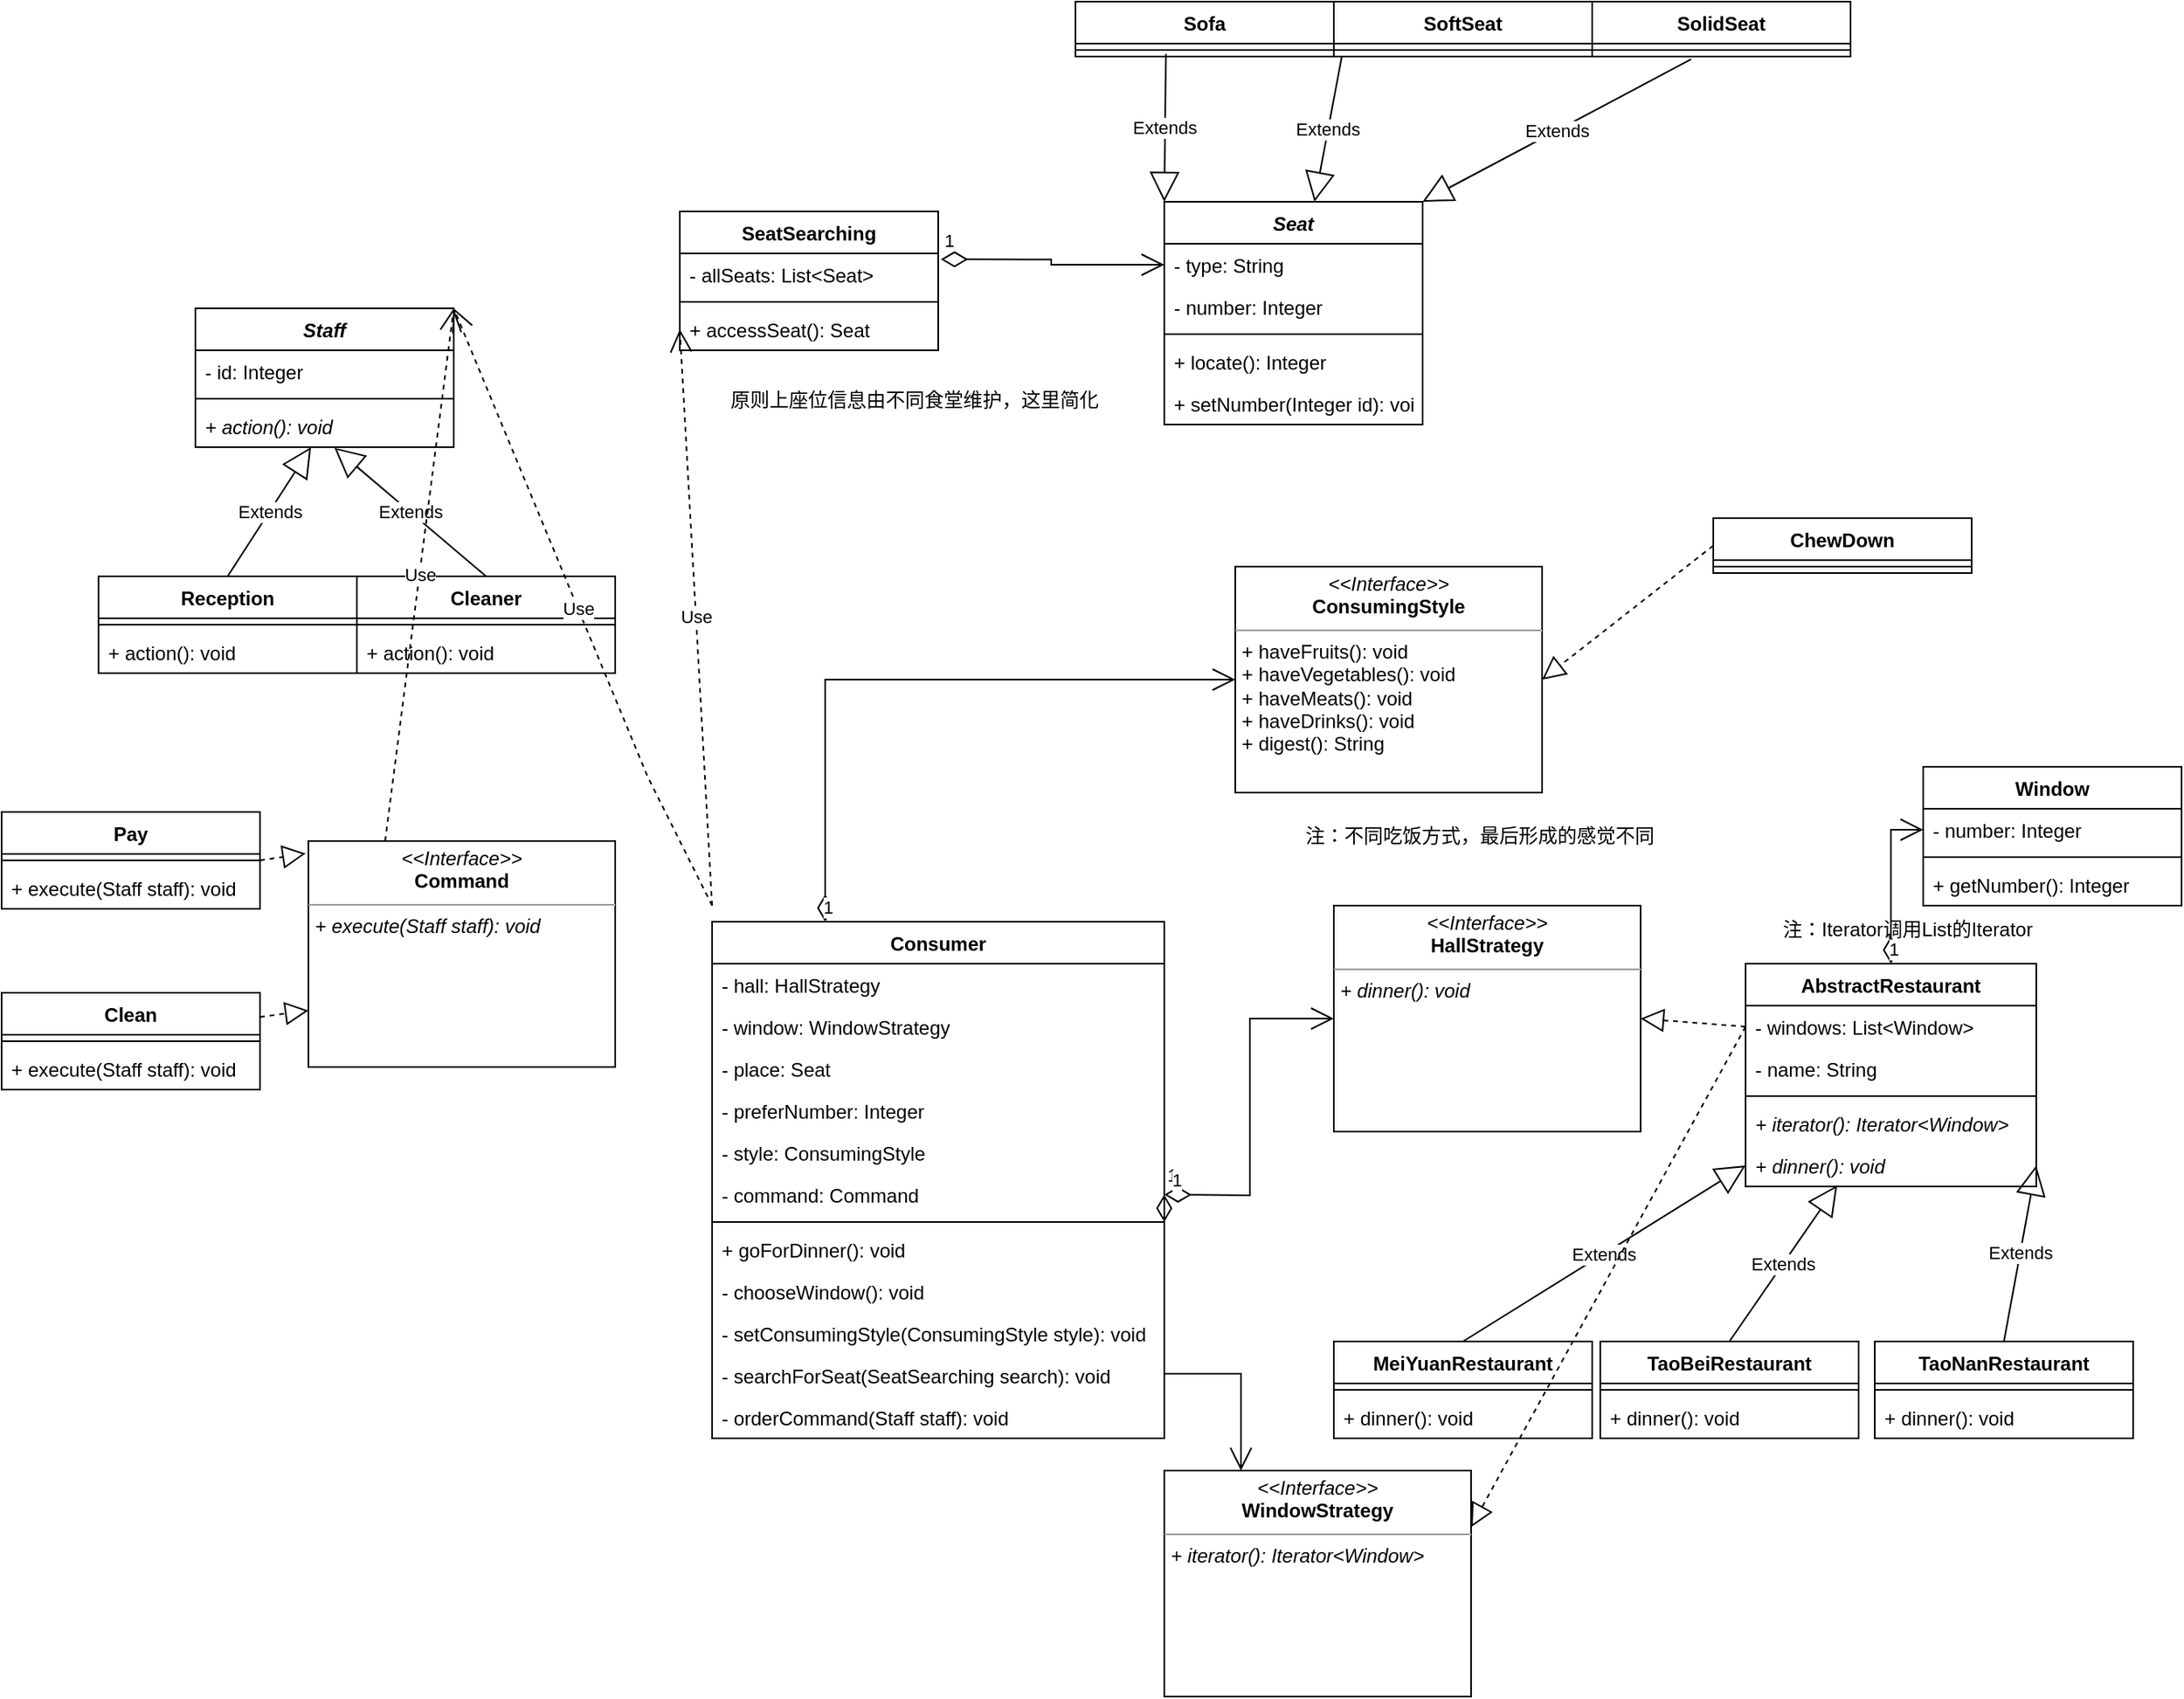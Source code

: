 <mxfile version="20.3.0" type="device"><diagram id="EzeZdpLB2uqojcXxpN0s" name="第 1 页"><mxGraphModel dx="2247" dy="2284" grid="1" gridSize="10" guides="1" tooltips="1" connect="1" arrows="1" fold="1" page="1" pageScale="1" pageWidth="827" pageHeight="1169" math="0" shadow="0"><root><mxCell id="0"/><mxCell id="1" parent="0"/><mxCell id="ihugC3PEnDNma3OKFWXr-1" value="SeatSearching" style="swimlane;fontStyle=1;align=center;verticalAlign=top;childLayout=stackLayout;horizontal=1;startSize=26;horizontalStack=0;resizeParent=1;resizeParentMax=0;resizeLast=0;collapsible=1;marginBottom=0;" vertex="1" parent="1"><mxGeometry x="-120" y="-20" width="160" height="86" as="geometry"/></mxCell><mxCell id="ihugC3PEnDNma3OKFWXr-2" value="- allSeats: List&lt;Seat&gt;" style="text;strokeColor=none;fillColor=none;align=left;verticalAlign=top;spacingLeft=4;spacingRight=4;overflow=hidden;rotatable=0;points=[[0,0.5],[1,0.5]];portConstraint=eastwest;" vertex="1" parent="ihugC3PEnDNma3OKFWXr-1"><mxGeometry y="26" width="160" height="26" as="geometry"/></mxCell><mxCell id="ihugC3PEnDNma3OKFWXr-3" value="" style="line;strokeWidth=1;fillColor=none;align=left;verticalAlign=middle;spacingTop=-1;spacingLeft=3;spacingRight=3;rotatable=0;labelPosition=right;points=[];portConstraint=eastwest;strokeColor=inherit;" vertex="1" parent="ihugC3PEnDNma3OKFWXr-1"><mxGeometry y="52" width="160" height="8" as="geometry"/></mxCell><mxCell id="ihugC3PEnDNma3OKFWXr-4" value="+ accessSeat(): Seat" style="text;strokeColor=none;fillColor=none;align=left;verticalAlign=top;spacingLeft=4;spacingRight=4;overflow=hidden;rotatable=0;points=[[0,0.5],[1,0.5]];portConstraint=eastwest;" vertex="1" parent="ihugC3PEnDNma3OKFWXr-1"><mxGeometry y="60" width="160" height="26" as="geometry"/></mxCell><mxCell id="ihugC3PEnDNma3OKFWXr-5" value="Sofa" style="swimlane;fontStyle=1;align=center;verticalAlign=top;childLayout=stackLayout;horizontal=1;startSize=26;horizontalStack=0;resizeParent=1;resizeParentMax=0;resizeLast=0;collapsible=1;marginBottom=0;" vertex="1" parent="1"><mxGeometry x="125" y="-150" width="160" height="34" as="geometry"/></mxCell><mxCell id="ihugC3PEnDNma3OKFWXr-7" value="" style="line;strokeWidth=1;fillColor=none;align=left;verticalAlign=middle;spacingTop=-1;spacingLeft=3;spacingRight=3;rotatable=0;labelPosition=right;points=[];portConstraint=eastwest;strokeColor=inherit;" vertex="1" parent="ihugC3PEnDNma3OKFWXr-5"><mxGeometry y="26" width="160" height="8" as="geometry"/></mxCell><mxCell id="ihugC3PEnDNma3OKFWXr-9" value="Consumer" style="swimlane;fontStyle=1;align=center;verticalAlign=top;childLayout=stackLayout;horizontal=1;startSize=26;horizontalStack=0;resizeParent=1;resizeParentMax=0;resizeLast=0;collapsible=1;marginBottom=0;" vertex="1" parent="1"><mxGeometry x="-100" y="420" width="280" height="320" as="geometry"/></mxCell><mxCell id="ihugC3PEnDNma3OKFWXr-40" value="- hall: HallStrategy" style="text;strokeColor=none;fillColor=none;align=left;verticalAlign=top;spacingLeft=4;spacingRight=4;overflow=hidden;rotatable=0;points=[[0,0.5],[1,0.5]];portConstraint=eastwest;" vertex="1" parent="ihugC3PEnDNma3OKFWXr-9"><mxGeometry y="26" width="280" height="26" as="geometry"/></mxCell><mxCell id="ihugC3PEnDNma3OKFWXr-10" value="- window: WindowStrategy" style="text;strokeColor=none;fillColor=none;align=left;verticalAlign=top;spacingLeft=4;spacingRight=4;overflow=hidden;rotatable=0;points=[[0,0.5],[1,0.5]];portConstraint=eastwest;" vertex="1" parent="ihugC3PEnDNma3OKFWXr-9"><mxGeometry y="52" width="280" height="26" as="geometry"/></mxCell><mxCell id="ihugC3PEnDNma3OKFWXr-41" value="- place: Seat" style="text;strokeColor=none;fillColor=none;align=left;verticalAlign=top;spacingLeft=4;spacingRight=4;overflow=hidden;rotatable=0;points=[[0,0.5],[1,0.5]];portConstraint=eastwest;" vertex="1" parent="ihugC3PEnDNma3OKFWXr-9"><mxGeometry y="78" width="280" height="26" as="geometry"/></mxCell><mxCell id="ihugC3PEnDNma3OKFWXr-54" value="- preferNumber: Integer" style="text;strokeColor=none;fillColor=none;align=left;verticalAlign=top;spacingLeft=4;spacingRight=4;overflow=hidden;rotatable=0;points=[[0,0.5],[1,0.5]];portConstraint=eastwest;" vertex="1" parent="ihugC3PEnDNma3OKFWXr-9"><mxGeometry y="104" width="280" height="26" as="geometry"/></mxCell><mxCell id="ihugC3PEnDNma3OKFWXr-121" value="- style: ConsumingStyle" style="text;strokeColor=none;fillColor=none;align=left;verticalAlign=top;spacingLeft=4;spacingRight=4;overflow=hidden;rotatable=0;points=[[0,0.5],[1,0.5]];portConstraint=eastwest;" vertex="1" parent="ihugC3PEnDNma3OKFWXr-9"><mxGeometry y="130" width="280" height="26" as="geometry"/></mxCell><mxCell id="ihugC3PEnDNma3OKFWXr-85" value="- command: Command" style="text;strokeColor=none;fillColor=none;align=left;verticalAlign=top;spacingLeft=4;spacingRight=4;overflow=hidden;rotatable=0;points=[[0,0.5],[1,0.5]];portConstraint=eastwest;" vertex="1" parent="ihugC3PEnDNma3OKFWXr-9"><mxGeometry y="156" width="280" height="26" as="geometry"/></mxCell><mxCell id="ihugC3PEnDNma3OKFWXr-11" value="" style="line;strokeWidth=1;fillColor=none;align=left;verticalAlign=middle;spacingTop=-1;spacingLeft=3;spacingRight=3;rotatable=0;labelPosition=right;points=[];portConstraint=eastwest;strokeColor=inherit;" vertex="1" parent="ihugC3PEnDNma3OKFWXr-9"><mxGeometry y="182" width="280" height="8" as="geometry"/></mxCell><mxCell id="ihugC3PEnDNma3OKFWXr-44" value="+ goForDinner(): void" style="text;strokeColor=none;fillColor=none;align=left;verticalAlign=top;spacingLeft=4;spacingRight=4;overflow=hidden;rotatable=0;points=[[0,0.5],[1,0.5]];portConstraint=eastwest;" vertex="1" parent="ihugC3PEnDNma3OKFWXr-9"><mxGeometry y="190" width="280" height="26" as="geometry"/></mxCell><mxCell id="ihugC3PEnDNma3OKFWXr-12" value="- chooseWindow(): void" style="text;strokeColor=none;fillColor=none;align=left;verticalAlign=top;spacingLeft=4;spacingRight=4;overflow=hidden;rotatable=0;points=[[0,0.5],[1,0.5]];portConstraint=eastwest;" vertex="1" parent="ihugC3PEnDNma3OKFWXr-9"><mxGeometry y="216" width="280" height="26" as="geometry"/></mxCell><mxCell id="ihugC3PEnDNma3OKFWXr-82" value="- setConsumingStyle(ConsumingStyle style): void" style="text;strokeColor=none;fillColor=none;align=left;verticalAlign=top;spacingLeft=4;spacingRight=4;overflow=hidden;rotatable=0;points=[[0,0.5],[1,0.5]];portConstraint=eastwest;" vertex="1" parent="ihugC3PEnDNma3OKFWXr-9"><mxGeometry y="242" width="280" height="26" as="geometry"/></mxCell><mxCell id="ihugC3PEnDNma3OKFWXr-122" value="- searchForSeat(SeatSearching search): void" style="text;strokeColor=none;fillColor=none;align=left;verticalAlign=top;spacingLeft=4;spacingRight=4;overflow=hidden;rotatable=0;points=[[0,0.5],[1,0.5]];portConstraint=eastwest;" vertex="1" parent="ihugC3PEnDNma3OKFWXr-9"><mxGeometry y="268" width="280" height="26" as="geometry"/></mxCell><mxCell id="ihugC3PEnDNma3OKFWXr-53" value="- orderCommand(Staff staff): void" style="text;strokeColor=none;fillColor=none;align=left;verticalAlign=top;spacingLeft=4;spacingRight=4;overflow=hidden;rotatable=0;points=[[0,0.5],[1,0.5]];portConstraint=eastwest;" vertex="1" parent="ihugC3PEnDNma3OKFWXr-9"><mxGeometry y="294" width="280" height="26" as="geometry"/></mxCell><mxCell id="ihugC3PEnDNma3OKFWXr-13" value="MeiYuanRestaurant" style="swimlane;fontStyle=1;align=center;verticalAlign=top;childLayout=stackLayout;horizontal=1;startSize=26;horizontalStack=0;resizeParent=1;resizeParentMax=0;resizeLast=0;collapsible=1;marginBottom=0;" vertex="1" parent="1"><mxGeometry x="285" y="680" width="160" height="60" as="geometry"/></mxCell><mxCell id="ihugC3PEnDNma3OKFWXr-15" value="" style="line;strokeWidth=1;fillColor=none;align=left;verticalAlign=middle;spacingTop=-1;spacingLeft=3;spacingRight=3;rotatable=0;labelPosition=right;points=[];portConstraint=eastwest;strokeColor=inherit;" vertex="1" parent="ihugC3PEnDNma3OKFWXr-13"><mxGeometry y="26" width="160" height="8" as="geometry"/></mxCell><mxCell id="ihugC3PEnDNma3OKFWXr-16" value="+ dinner(): void" style="text;strokeColor=none;fillColor=none;align=left;verticalAlign=top;spacingLeft=4;spacingRight=4;overflow=hidden;rotatable=0;points=[[0,0.5],[1,0.5]];portConstraint=eastwest;fontStyle=0" vertex="1" parent="ihugC3PEnDNma3OKFWXr-13"><mxGeometry y="34" width="160" height="26" as="geometry"/></mxCell><mxCell id="ihugC3PEnDNma3OKFWXr-17" value="ChewDown" style="swimlane;fontStyle=1;align=center;verticalAlign=top;childLayout=stackLayout;horizontal=1;startSize=26;horizontalStack=0;resizeParent=1;resizeParentMax=0;resizeLast=0;collapsible=1;marginBottom=0;" vertex="1" parent="1"><mxGeometry x="520" y="170" width="160" height="34" as="geometry"/></mxCell><mxCell id="ihugC3PEnDNma3OKFWXr-19" value="" style="line;strokeWidth=1;fillColor=none;align=left;verticalAlign=middle;spacingTop=-1;spacingLeft=3;spacingRight=3;rotatable=0;labelPosition=right;points=[];portConstraint=eastwest;strokeColor=inherit;" vertex="1" parent="ihugC3PEnDNma3OKFWXr-17"><mxGeometry y="26" width="160" height="8" as="geometry"/></mxCell><mxCell id="ihugC3PEnDNma3OKFWXr-21" value="TaoBeiRestaurant" style="swimlane;fontStyle=1;align=center;verticalAlign=top;childLayout=stackLayout;horizontal=1;startSize=26;horizontalStack=0;resizeParent=1;resizeParentMax=0;resizeLast=0;collapsible=1;marginBottom=0;" vertex="1" parent="1"><mxGeometry x="450" y="680" width="160" height="60" as="geometry"/></mxCell><mxCell id="ihugC3PEnDNma3OKFWXr-23" value="" style="line;strokeWidth=1;fillColor=none;align=left;verticalAlign=middle;spacingTop=-1;spacingLeft=3;spacingRight=3;rotatable=0;labelPosition=right;points=[];portConstraint=eastwest;strokeColor=inherit;" vertex="1" parent="ihugC3PEnDNma3OKFWXr-21"><mxGeometry y="26" width="160" height="8" as="geometry"/></mxCell><mxCell id="ihugC3PEnDNma3OKFWXr-24" value="+ dinner(): void" style="text;strokeColor=none;fillColor=none;align=left;verticalAlign=top;spacingLeft=4;spacingRight=4;overflow=hidden;rotatable=0;points=[[0,0.5],[1,0.5]];portConstraint=eastwest;" vertex="1" parent="ihugC3PEnDNma3OKFWXr-21"><mxGeometry y="34" width="160" height="26" as="geometry"/></mxCell><mxCell id="ihugC3PEnDNma3OKFWXr-26" value="&lt;p style=&quot;margin:0px;margin-top:4px;text-align:center;&quot;&gt;&lt;i&gt;&amp;lt;&amp;lt;Interface&amp;gt;&amp;gt;&lt;/i&gt;&lt;br&gt;&lt;b&gt;HallStrategy&lt;/b&gt;&lt;/p&gt;&lt;hr size=&quot;1&quot;&gt;&lt;p style=&quot;margin:0px;margin-left:4px;&quot;&gt;&lt;/p&gt;&lt;p style=&quot;margin:0px;margin-left:4px;&quot;&gt;&lt;i&gt;+ dinner(): void&lt;/i&gt;&lt;/p&gt;" style="verticalAlign=top;align=left;overflow=fill;fontSize=12;fontFamily=Helvetica;html=1;" vertex="1" parent="1"><mxGeometry x="285" y="410" width="190" height="140" as="geometry"/></mxCell><mxCell id="ihugC3PEnDNma3OKFWXr-27" value="1" style="endArrow=open;html=1;endSize=12;startArrow=diamondThin;startSize=14;startFill=0;edgeStyle=orthogonalEdgeStyle;align=left;verticalAlign=bottom;rounded=0;exitX=1;exitY=0.5;exitDx=0;exitDy=0;entryX=0;entryY=0.5;entryDx=0;entryDy=0;" edge="1" parent="1" target="ihugC3PEnDNma3OKFWXr-26"><mxGeometry x="-1" y="3" relative="1" as="geometry"><mxPoint x="180" y="589" as="sourcePoint"/><mxPoint x="490" y="440" as="targetPoint"/></mxGeometry></mxCell><mxCell id="ihugC3PEnDNma3OKFWXr-28" value="TaoNanRestaurant" style="swimlane;fontStyle=1;align=center;verticalAlign=top;childLayout=stackLayout;horizontal=1;startSize=26;horizontalStack=0;resizeParent=1;resizeParentMax=0;resizeLast=0;collapsible=1;marginBottom=0;" vertex="1" parent="1"><mxGeometry x="620" y="680" width="160" height="60" as="geometry"/></mxCell><mxCell id="ihugC3PEnDNma3OKFWXr-30" value="" style="line;strokeWidth=1;fillColor=none;align=left;verticalAlign=middle;spacingTop=-1;spacingLeft=3;spacingRight=3;rotatable=0;labelPosition=right;points=[];portConstraint=eastwest;strokeColor=inherit;" vertex="1" parent="ihugC3PEnDNma3OKFWXr-28"><mxGeometry y="26" width="160" height="8" as="geometry"/></mxCell><mxCell id="ihugC3PEnDNma3OKFWXr-31" value="+ dinner(): void" style="text;strokeColor=none;fillColor=none;align=left;verticalAlign=top;spacingLeft=4;spacingRight=4;overflow=hidden;rotatable=0;points=[[0,0.5],[1,0.5]];portConstraint=eastwest;" vertex="1" parent="ihugC3PEnDNma3OKFWXr-28"><mxGeometry y="34" width="160" height="26" as="geometry"/></mxCell><mxCell id="ihugC3PEnDNma3OKFWXr-32" value="AbstractRestaurant" style="swimlane;fontStyle=1;align=center;verticalAlign=top;childLayout=stackLayout;horizontal=1;startSize=26;horizontalStack=0;resizeParent=1;resizeParentMax=0;resizeLast=0;collapsible=1;marginBottom=0;" vertex="1" parent="1"><mxGeometry x="540" y="446" width="180" height="138" as="geometry"/></mxCell><mxCell id="ihugC3PEnDNma3OKFWXr-33" value="- windows: List&lt;Window&gt;" style="text;strokeColor=none;fillColor=none;align=left;verticalAlign=top;spacingLeft=4;spacingRight=4;overflow=hidden;rotatable=0;points=[[0,0.5],[1,0.5]];portConstraint=eastwest;" vertex="1" parent="ihugC3PEnDNma3OKFWXr-32"><mxGeometry y="26" width="180" height="26" as="geometry"/></mxCell><mxCell id="ihugC3PEnDNma3OKFWXr-93" value="- name: String" style="text;strokeColor=none;fillColor=none;align=left;verticalAlign=top;spacingLeft=4;spacingRight=4;overflow=hidden;rotatable=0;points=[[0,0.5],[1,0.5]];portConstraint=eastwest;" vertex="1" parent="ihugC3PEnDNma3OKFWXr-32"><mxGeometry y="52" width="180" height="26" as="geometry"/></mxCell><mxCell id="ihugC3PEnDNma3OKFWXr-34" value="" style="line;strokeWidth=1;fillColor=none;align=left;verticalAlign=middle;spacingTop=-1;spacingLeft=3;spacingRight=3;rotatable=0;labelPosition=right;points=[];portConstraint=eastwest;strokeColor=inherit;" vertex="1" parent="ihugC3PEnDNma3OKFWXr-32"><mxGeometry y="78" width="180" height="8" as="geometry"/></mxCell><mxCell id="ihugC3PEnDNma3OKFWXr-35" value="+ iterator(): Iterator&lt;Window&gt;" style="text;strokeColor=none;fillColor=none;align=left;verticalAlign=top;spacingLeft=4;spacingRight=4;overflow=hidden;rotatable=0;points=[[0,0.5],[1,0.5]];portConstraint=eastwest;fontStyle=2" vertex="1" parent="ihugC3PEnDNma3OKFWXr-32"><mxGeometry y="86" width="180" height="26" as="geometry"/></mxCell><mxCell id="ihugC3PEnDNma3OKFWXr-46" value="+ dinner(): void" style="text;strokeColor=none;fillColor=none;align=left;verticalAlign=top;spacingLeft=4;spacingRight=4;overflow=hidden;rotatable=0;points=[[0,0.5],[1,0.5]];portConstraint=eastwest;fontStyle=2" vertex="1" parent="ihugC3PEnDNma3OKFWXr-32"><mxGeometry y="112" width="180" height="26" as="geometry"/></mxCell><mxCell id="ihugC3PEnDNma3OKFWXr-36" value="Window" style="swimlane;fontStyle=1;align=center;verticalAlign=top;childLayout=stackLayout;horizontal=1;startSize=26;horizontalStack=0;resizeParent=1;resizeParentMax=0;resizeLast=0;collapsible=1;marginBottom=0;" vertex="1" parent="1"><mxGeometry x="650" y="324" width="160" height="86" as="geometry"/></mxCell><mxCell id="ihugC3PEnDNma3OKFWXr-37" value="- number: Integer" style="text;strokeColor=none;fillColor=none;align=left;verticalAlign=top;spacingLeft=4;spacingRight=4;overflow=hidden;rotatable=0;points=[[0,0.5],[1,0.5]];portConstraint=eastwest;" vertex="1" parent="ihugC3PEnDNma3OKFWXr-36"><mxGeometry y="26" width="160" height="26" as="geometry"/></mxCell><mxCell id="ihugC3PEnDNma3OKFWXr-38" value="" style="line;strokeWidth=1;fillColor=none;align=left;verticalAlign=middle;spacingTop=-1;spacingLeft=3;spacingRight=3;rotatable=0;labelPosition=right;points=[];portConstraint=eastwest;strokeColor=inherit;" vertex="1" parent="ihugC3PEnDNma3OKFWXr-36"><mxGeometry y="52" width="160" height="8" as="geometry"/></mxCell><mxCell id="ihugC3PEnDNma3OKFWXr-39" value="+ getNumber(): Integer" style="text;strokeColor=none;fillColor=none;align=left;verticalAlign=top;spacingLeft=4;spacingRight=4;overflow=hidden;rotatable=0;points=[[0,0.5],[1,0.5]];portConstraint=eastwest;" vertex="1" parent="ihugC3PEnDNma3OKFWXr-36"><mxGeometry y="60" width="160" height="26" as="geometry"/></mxCell><mxCell id="ihugC3PEnDNma3OKFWXr-42" value="1" style="endArrow=open;html=1;endSize=12;startArrow=diamondThin;startSize=14;startFill=0;edgeStyle=orthogonalEdgeStyle;align=left;verticalAlign=bottom;rounded=0;entryX=0;entryY=0.5;entryDx=0;entryDy=0;exitX=0.5;exitY=0;exitDx=0;exitDy=0;" edge="1" parent="1" source="ihugC3PEnDNma3OKFWXr-32" target="ihugC3PEnDNma3OKFWXr-37"><mxGeometry x="-1" y="3" relative="1" as="geometry"><mxPoint x="330" y="440" as="sourcePoint"/><mxPoint x="490" y="440" as="targetPoint"/></mxGeometry></mxCell><mxCell id="ihugC3PEnDNma3OKFWXr-43" value="注：Iterator调用List的Iterator" style="text;html=1;align=center;verticalAlign=middle;resizable=0;points=[];autosize=1;strokeColor=none;fillColor=none;" vertex="1" parent="1"><mxGeometry x="550" y="410" width="180" height="30" as="geometry"/></mxCell><mxCell id="ihugC3PEnDNma3OKFWXr-45" value="" style="endArrow=block;dashed=1;endFill=0;endSize=12;html=1;rounded=0;entryX=1;entryY=0.5;entryDx=0;entryDy=0;exitX=0;exitY=0.5;exitDx=0;exitDy=0;" edge="1" parent="1" source="ihugC3PEnDNma3OKFWXr-33" target="ihugC3PEnDNma3OKFWXr-26"><mxGeometry width="160" relative="1" as="geometry"><mxPoint x="330" y="440" as="sourcePoint"/><mxPoint x="490" y="440" as="targetPoint"/></mxGeometry></mxCell><mxCell id="ihugC3PEnDNma3OKFWXr-47" value="Extends" style="endArrow=block;endSize=16;endFill=0;html=1;rounded=0;exitX=0.5;exitY=0;exitDx=0;exitDy=0;entryX=1;entryY=0.5;entryDx=0;entryDy=0;" edge="1" parent="1" source="ihugC3PEnDNma3OKFWXr-28" target="ihugC3PEnDNma3OKFWXr-46"><mxGeometry width="160" relative="1" as="geometry"><mxPoint x="330" y="440" as="sourcePoint"/><mxPoint x="490" y="440" as="targetPoint"/></mxGeometry></mxCell><mxCell id="ihugC3PEnDNma3OKFWXr-48" value="Extends" style="endArrow=block;endSize=16;endFill=0;html=1;rounded=0;entryX=0.315;entryY=0.974;entryDx=0;entryDy=0;entryPerimeter=0;exitX=0.5;exitY=0;exitDx=0;exitDy=0;" edge="1" parent="1" source="ihugC3PEnDNma3OKFWXr-21" target="ihugC3PEnDNma3OKFWXr-46"><mxGeometry width="160" relative="1" as="geometry"><mxPoint x="330" y="440" as="sourcePoint"/><mxPoint x="490" y="440" as="targetPoint"/></mxGeometry></mxCell><mxCell id="ihugC3PEnDNma3OKFWXr-49" value="Extends" style="endArrow=block;endSize=16;endFill=0;html=1;rounded=0;exitX=0.5;exitY=0;exitDx=0;exitDy=0;entryX=0;entryY=0.5;entryDx=0;entryDy=0;" edge="1" parent="1" source="ihugC3PEnDNma3OKFWXr-13" target="ihugC3PEnDNma3OKFWXr-46"><mxGeometry width="160" relative="1" as="geometry"><mxPoint x="330" y="440" as="sourcePoint"/><mxPoint x="490" y="440" as="targetPoint"/></mxGeometry></mxCell><mxCell id="ihugC3PEnDNma3OKFWXr-50" value="&lt;p style=&quot;margin:0px;margin-top:4px;text-align:center;&quot;&gt;&lt;i&gt;&amp;lt;&amp;lt;Interface&amp;gt;&amp;gt;&lt;/i&gt;&lt;br&gt;&lt;b&gt;ConsumingStyle&lt;/b&gt;&lt;/p&gt;&lt;hr size=&quot;1&quot;&gt;&lt;p style=&quot;margin:0px;margin-left:4px;&quot;&gt;&lt;span style=&quot;background-color: initial;&quot;&gt;+ haveFruits(): void&lt;/span&gt;&lt;br&gt;&lt;/p&gt;&lt;p style=&quot;margin:0px;margin-left:4px;&quot;&gt;+ haveVegetables(): void&lt;/p&gt;&lt;p style=&quot;margin:0px;margin-left:4px;&quot;&gt;+ haveMeats(): void&lt;/p&gt;&lt;p style=&quot;margin:0px;margin-left:4px;&quot;&gt;+ haveDrinks(): void&lt;/p&gt;&lt;p style=&quot;margin:0px;margin-left:4px;&quot;&gt;+ digest(): String&lt;/p&gt;" style="verticalAlign=top;align=left;overflow=fill;fontSize=12;fontFamily=Helvetica;html=1;" vertex="1" parent="1"><mxGeometry x="224" y="200" width="190" height="140" as="geometry"/></mxCell><mxCell id="ihugC3PEnDNma3OKFWXr-51" value="注：不同吃饭方式，最后形成的感觉不同" style="text;html=1;align=center;verticalAlign=middle;resizable=0;points=[];autosize=1;strokeColor=none;fillColor=none;" vertex="1" parent="1"><mxGeometry x="255" y="352" width="240" height="30" as="geometry"/></mxCell><mxCell id="ihugC3PEnDNma3OKFWXr-52" value="" style="endArrow=block;dashed=1;endFill=0;endSize=12;html=1;rounded=0;entryX=1;entryY=0.5;entryDx=0;entryDy=0;exitX=0;exitY=0.5;exitDx=0;exitDy=0;" edge="1" parent="1" source="ihugC3PEnDNma3OKFWXr-17" target="ihugC3PEnDNma3OKFWXr-50"><mxGeometry width="160" relative="1" as="geometry"><mxPoint x="330" y="340" as="sourcePoint"/><mxPoint x="490" y="340" as="targetPoint"/></mxGeometry></mxCell><mxCell id="ihugC3PEnDNma3OKFWXr-55" value="1" style="endArrow=open;html=1;endSize=12;startArrow=diamondThin;startSize=14;startFill=0;edgeStyle=orthogonalEdgeStyle;align=left;verticalAlign=bottom;rounded=0;exitX=0.25;exitY=0;exitDx=0;exitDy=0;entryX=0;entryY=0.5;entryDx=0;entryDy=0;" edge="1" parent="1" source="ihugC3PEnDNma3OKFWXr-9" target="ihugC3PEnDNma3OKFWXr-50"><mxGeometry x="-1" y="3" relative="1" as="geometry"><mxPoint x="330" y="340" as="sourcePoint"/><mxPoint x="490" y="340" as="targetPoint"/></mxGeometry></mxCell><mxCell id="ihugC3PEnDNma3OKFWXr-61" value="SoftSeat" style="swimlane;fontStyle=1;align=center;verticalAlign=top;childLayout=stackLayout;horizontal=1;startSize=26;horizontalStack=0;resizeParent=1;resizeParentMax=0;resizeLast=0;collapsible=1;marginBottom=0;" vertex="1" parent="1"><mxGeometry x="285" y="-150" width="160" height="34" as="geometry"/></mxCell><mxCell id="ihugC3PEnDNma3OKFWXr-63" value="" style="line;strokeWidth=1;fillColor=none;align=left;verticalAlign=middle;spacingTop=-1;spacingLeft=3;spacingRight=3;rotatable=0;labelPosition=right;points=[];portConstraint=eastwest;strokeColor=inherit;" vertex="1" parent="ihugC3PEnDNma3OKFWXr-61"><mxGeometry y="26" width="160" height="8" as="geometry"/></mxCell><mxCell id="ihugC3PEnDNma3OKFWXr-65" value="SolidSeat" style="swimlane;fontStyle=1;align=center;verticalAlign=top;childLayout=stackLayout;horizontal=1;startSize=26;horizontalStack=0;resizeParent=1;resizeParentMax=0;resizeLast=0;collapsible=1;marginBottom=0;" vertex="1" parent="1"><mxGeometry x="445" y="-150" width="160" height="34" as="geometry"/></mxCell><mxCell id="ihugC3PEnDNma3OKFWXr-67" value="" style="line;strokeWidth=1;fillColor=none;align=left;verticalAlign=middle;spacingTop=-1;spacingLeft=3;spacingRight=3;rotatable=0;labelPosition=right;points=[];portConstraint=eastwest;strokeColor=inherit;" vertex="1" parent="ihugC3PEnDNma3OKFWXr-65"><mxGeometry y="26" width="160" height="8" as="geometry"/></mxCell><mxCell id="ihugC3PEnDNma3OKFWXr-70" value="Seat" style="swimlane;fontStyle=3;align=center;verticalAlign=top;childLayout=stackLayout;horizontal=1;startSize=26;horizontalStack=0;resizeParent=1;resizeParentMax=0;resizeLast=0;collapsible=1;marginBottom=0;" vertex="1" parent="1"><mxGeometry x="180" y="-26" width="160" height="138" as="geometry"/></mxCell><mxCell id="ihugC3PEnDNma3OKFWXr-71" value="- type: String" style="text;strokeColor=none;fillColor=none;align=left;verticalAlign=top;spacingLeft=4;spacingRight=4;overflow=hidden;rotatable=0;points=[[0,0.5],[1,0.5]];portConstraint=eastwest;" vertex="1" parent="ihugC3PEnDNma3OKFWXr-70"><mxGeometry y="26" width="160" height="26" as="geometry"/></mxCell><mxCell id="ihugC3PEnDNma3OKFWXr-75" value="- number: Integer" style="text;strokeColor=none;fillColor=none;align=left;verticalAlign=top;spacingLeft=4;spacingRight=4;overflow=hidden;rotatable=0;points=[[0,0.5],[1,0.5]];portConstraint=eastwest;" vertex="1" parent="ihugC3PEnDNma3OKFWXr-70"><mxGeometry y="52" width="160" height="26" as="geometry"/></mxCell><mxCell id="ihugC3PEnDNma3OKFWXr-72" value="" style="line;strokeWidth=1;fillColor=none;align=left;verticalAlign=middle;spacingTop=-1;spacingLeft=3;spacingRight=3;rotatable=0;labelPosition=right;points=[];portConstraint=eastwest;strokeColor=inherit;" vertex="1" parent="ihugC3PEnDNma3OKFWXr-70"><mxGeometry y="78" width="160" height="8" as="geometry"/></mxCell><mxCell id="ihugC3PEnDNma3OKFWXr-73" value="+ locate(): Integer" style="text;strokeColor=none;fillColor=none;align=left;verticalAlign=top;spacingLeft=4;spacingRight=4;overflow=hidden;rotatable=0;points=[[0,0.5],[1,0.5]];portConstraint=eastwest;" vertex="1" parent="ihugC3PEnDNma3OKFWXr-70"><mxGeometry y="86" width="160" height="26" as="geometry"/></mxCell><mxCell id="ihugC3PEnDNma3OKFWXr-84" value="+ setNumber(Integer id): void" style="text;strokeColor=none;fillColor=none;align=left;verticalAlign=top;spacingLeft=4;spacingRight=4;overflow=hidden;rotatable=0;points=[[0,0.5],[1,0.5]];portConstraint=eastwest;" vertex="1" parent="ihugC3PEnDNma3OKFWXr-70"><mxGeometry y="112" width="160" height="26" as="geometry"/></mxCell><mxCell id="ihugC3PEnDNma3OKFWXr-77" value="Extends" style="endArrow=block;endSize=16;endFill=0;html=1;rounded=0;exitX=0.383;exitY=1.218;exitDx=0;exitDy=0;exitPerimeter=0;entryX=1;entryY=0;entryDx=0;entryDy=0;" edge="1" parent="1" target="ihugC3PEnDNma3OKFWXr-70"><mxGeometry width="160" relative="1" as="geometry"><mxPoint x="506.28" y="-114.332" as="sourcePoint"/><mxPoint x="250" y="30" as="targetPoint"/></mxGeometry></mxCell><mxCell id="ihugC3PEnDNma3OKFWXr-78" value="Extends" style="endArrow=block;endSize=16;endFill=0;html=1;rounded=0;exitX=0.031;exitY=1.154;exitDx=0;exitDy=0;exitPerimeter=0;" edge="1" parent="1" target="ihugC3PEnDNma3OKFWXr-70"><mxGeometry width="160" relative="1" as="geometry"><mxPoint x="289.96" y="-115.996" as="sourcePoint"/><mxPoint x="250" y="30" as="targetPoint"/></mxGeometry></mxCell><mxCell id="ihugC3PEnDNma3OKFWXr-79" value="Extends" style="endArrow=block;endSize=16;endFill=0;html=1;rounded=0;exitX=0.35;exitY=1.09;exitDx=0;exitDy=0;exitPerimeter=0;entryX=0;entryY=0;entryDx=0;entryDy=0;" edge="1" parent="1" target="ihugC3PEnDNma3OKFWXr-70"><mxGeometry width="160" relative="1" as="geometry"><mxPoint x="181" y="-117.66" as="sourcePoint"/><mxPoint x="250" y="30" as="targetPoint"/></mxGeometry></mxCell><mxCell id="ihugC3PEnDNma3OKFWXr-81" value="1" style="endArrow=open;html=1;endSize=12;startArrow=diamondThin;startSize=14;startFill=0;edgeStyle=orthogonalEdgeStyle;align=left;verticalAlign=bottom;rounded=0;exitX=1.01;exitY=0.141;exitDx=0;exitDy=0;exitPerimeter=0;entryX=0;entryY=0.5;entryDx=0;entryDy=0;" edge="1" parent="1" source="ihugC3PEnDNma3OKFWXr-2" target="ihugC3PEnDNma3OKFWXr-71"><mxGeometry x="-1" y="3" relative="1" as="geometry"><mxPoint x="90" y="230" as="sourcePoint"/><mxPoint x="250" y="230" as="targetPoint"/></mxGeometry></mxCell><mxCell id="ihugC3PEnDNma3OKFWXr-87" value="原则上座位信息由不同食堂维护，这里简化" style="text;html=1;align=center;verticalAlign=middle;resizable=0;points=[];autosize=1;strokeColor=none;fillColor=none;" vertex="1" parent="1"><mxGeometry x="-100" y="82" width="250" height="30" as="geometry"/></mxCell><mxCell id="ihugC3PEnDNma3OKFWXr-88" value="Use" style="endArrow=open;endSize=12;dashed=1;html=1;rounded=0;entryX=0;entryY=0.5;entryDx=0;entryDy=0;" edge="1" parent="1" target="ihugC3PEnDNma3OKFWXr-4"><mxGeometry width="160" relative="1" as="geometry"><mxPoint x="-100" y="410" as="sourcePoint"/><mxPoint x="-60" y="350" as="targetPoint"/></mxGeometry></mxCell><mxCell id="ihugC3PEnDNma3OKFWXr-89" value="&lt;p style=&quot;margin:0px;margin-top:4px;text-align:center;&quot;&gt;&lt;i&gt;&amp;lt;&amp;lt;Interface&amp;gt;&amp;gt;&lt;/i&gt;&lt;br&gt;&lt;b&gt;WindowStrategy&lt;/b&gt;&lt;/p&gt;&lt;hr size=&quot;1&quot;&gt;&lt;p style=&quot;margin:0px;margin-left:4px;&quot;&gt;&lt;/p&gt;&lt;p style=&quot;margin:0px;margin-left:4px;&quot;&gt;&lt;i&gt;+ iterator(): Iterator&amp;lt;Window&amp;gt;&lt;/i&gt;&lt;/p&gt;" style="verticalAlign=top;align=left;overflow=fill;fontSize=12;fontFamily=Helvetica;html=1;" vertex="1" parent="1"><mxGeometry x="180" y="760" width="190" height="140" as="geometry"/></mxCell><mxCell id="ihugC3PEnDNma3OKFWXr-90" value="" style="endArrow=block;dashed=1;endFill=0;endSize=12;html=1;rounded=0;entryX=1;entryY=0.25;entryDx=0;entryDy=0;exitX=0;exitY=0.5;exitDx=0;exitDy=0;" edge="1" parent="1" source="ihugC3PEnDNma3OKFWXr-33" target="ihugC3PEnDNma3OKFWXr-89"><mxGeometry width="160" relative="1" as="geometry"><mxPoint x="330" y="440" as="sourcePoint"/><mxPoint x="490" y="440" as="targetPoint"/></mxGeometry></mxCell><mxCell id="ihugC3PEnDNma3OKFWXr-91" value="1" style="endArrow=open;html=1;endSize=12;startArrow=diamondThin;startSize=14;startFill=0;edgeStyle=orthogonalEdgeStyle;align=left;verticalAlign=bottom;rounded=0;exitX=1;exitY=0.5;exitDx=0;exitDy=0;entryX=0.25;entryY=0;entryDx=0;entryDy=0;" edge="1" parent="1" target="ihugC3PEnDNma3OKFWXr-89"><mxGeometry x="-1" y="3" relative="1" as="geometry"><mxPoint x="180" y="589" as="sourcePoint"/><mxPoint x="285" y="480" as="targetPoint"/><Array as="points"><mxPoint x="180" y="700"/><mxPoint x="228" y="700"/></Array></mxGeometry></mxCell><mxCell id="ihugC3PEnDNma3OKFWXr-94" value="Pay" style="swimlane;fontStyle=1;align=center;verticalAlign=top;childLayout=stackLayout;horizontal=1;startSize=26;horizontalStack=0;resizeParent=1;resizeParentMax=0;resizeLast=0;collapsible=1;marginBottom=0;" vertex="1" parent="1"><mxGeometry x="-540" y="352" width="160" height="60" as="geometry"/></mxCell><mxCell id="ihugC3PEnDNma3OKFWXr-96" value="" style="line;strokeWidth=1;fillColor=none;align=left;verticalAlign=middle;spacingTop=-1;spacingLeft=3;spacingRight=3;rotatable=0;labelPosition=right;points=[];portConstraint=eastwest;strokeColor=inherit;" vertex="1" parent="ihugC3PEnDNma3OKFWXr-94"><mxGeometry y="26" width="160" height="8" as="geometry"/></mxCell><mxCell id="ihugC3PEnDNma3OKFWXr-97" value="+ execute(Staff staff): void" style="text;strokeColor=none;fillColor=none;align=left;verticalAlign=top;spacingLeft=4;spacingRight=4;overflow=hidden;rotatable=0;points=[[0,0.5],[1,0.5]];portConstraint=eastwest;" vertex="1" parent="ihugC3PEnDNma3OKFWXr-94"><mxGeometry y="34" width="160" height="26" as="geometry"/></mxCell><mxCell id="ihugC3PEnDNma3OKFWXr-98" value="&lt;p style=&quot;margin:0px;margin-top:4px;text-align:center;&quot;&gt;&lt;i&gt;&amp;lt;&amp;lt;Interface&amp;gt;&amp;gt;&lt;/i&gt;&lt;br&gt;&lt;b&gt;Command&lt;/b&gt;&lt;/p&gt;&lt;hr size=&quot;1&quot;&gt;&lt;p style=&quot;margin:0px;margin-left:4px;&quot;&gt;&lt;/p&gt;&lt;p style=&quot;margin:0px;margin-left:4px;&quot;&gt;&lt;i&gt;+ execute(Staff staff): void&lt;/i&gt;&lt;/p&gt;" style="verticalAlign=top;align=left;overflow=fill;fontSize=12;fontFamily=Helvetica;html=1;" vertex="1" parent="1"><mxGeometry x="-350" y="370" width="190" height="140" as="geometry"/></mxCell><mxCell id="ihugC3PEnDNma3OKFWXr-99" value="Reception" style="swimlane;fontStyle=1;align=center;verticalAlign=top;childLayout=stackLayout;horizontal=1;startSize=26;horizontalStack=0;resizeParent=1;resizeParentMax=0;resizeLast=0;collapsible=1;marginBottom=0;" vertex="1" parent="1"><mxGeometry x="-480" y="206" width="160" height="60" as="geometry"/></mxCell><mxCell id="ihugC3PEnDNma3OKFWXr-101" value="" style="line;strokeWidth=1;fillColor=none;align=left;verticalAlign=middle;spacingTop=-1;spacingLeft=3;spacingRight=3;rotatable=0;labelPosition=right;points=[];portConstraint=eastwest;strokeColor=inherit;" vertex="1" parent="ihugC3PEnDNma3OKFWXr-99"><mxGeometry y="26" width="160" height="8" as="geometry"/></mxCell><mxCell id="ihugC3PEnDNma3OKFWXr-102" value="+ action(): void" style="text;strokeColor=none;fillColor=none;align=left;verticalAlign=top;spacingLeft=4;spacingRight=4;overflow=hidden;rotatable=0;points=[[0,0.5],[1,0.5]];portConstraint=eastwest;" vertex="1" parent="ihugC3PEnDNma3OKFWXr-99"><mxGeometry y="34" width="160" height="26" as="geometry"/></mxCell><mxCell id="ihugC3PEnDNma3OKFWXr-103" value="Clean" style="swimlane;fontStyle=1;align=center;verticalAlign=top;childLayout=stackLayout;horizontal=1;startSize=26;horizontalStack=0;resizeParent=1;resizeParentMax=0;resizeLast=0;collapsible=1;marginBottom=0;" vertex="1" parent="1"><mxGeometry x="-540" y="464" width="160" height="60" as="geometry"/></mxCell><mxCell id="ihugC3PEnDNma3OKFWXr-105" value="" style="line;strokeWidth=1;fillColor=none;align=left;verticalAlign=middle;spacingTop=-1;spacingLeft=3;spacingRight=3;rotatable=0;labelPosition=right;points=[];portConstraint=eastwest;strokeColor=inherit;" vertex="1" parent="ihugC3PEnDNma3OKFWXr-103"><mxGeometry y="26" width="160" height="8" as="geometry"/></mxCell><mxCell id="ihugC3PEnDNma3OKFWXr-106" value="+ execute(Staff staff): void" style="text;strokeColor=none;fillColor=none;align=left;verticalAlign=top;spacingLeft=4;spacingRight=4;overflow=hidden;rotatable=0;points=[[0,0.5],[1,0.5]];portConstraint=eastwest;" vertex="1" parent="ihugC3PEnDNma3OKFWXr-103"><mxGeometry y="34" width="160" height="26" as="geometry"/></mxCell><mxCell id="ihugC3PEnDNma3OKFWXr-107" value="Cleaner" style="swimlane;fontStyle=1;align=center;verticalAlign=top;childLayout=stackLayout;horizontal=1;startSize=26;horizontalStack=0;resizeParent=1;resizeParentMax=0;resizeLast=0;collapsible=1;marginBottom=0;" vertex="1" parent="1"><mxGeometry x="-320" y="206" width="160" height="60" as="geometry"/></mxCell><mxCell id="ihugC3PEnDNma3OKFWXr-109" value="" style="line;strokeWidth=1;fillColor=none;align=left;verticalAlign=middle;spacingTop=-1;spacingLeft=3;spacingRight=3;rotatable=0;labelPosition=right;points=[];portConstraint=eastwest;strokeColor=inherit;" vertex="1" parent="ihugC3PEnDNma3OKFWXr-107"><mxGeometry y="26" width="160" height="8" as="geometry"/></mxCell><mxCell id="ihugC3PEnDNma3OKFWXr-110" value="+ action(): void" style="text;strokeColor=none;fillColor=none;align=left;verticalAlign=top;spacingLeft=4;spacingRight=4;overflow=hidden;rotatable=0;points=[[0,0.5],[1,0.5]];portConstraint=eastwest;" vertex="1" parent="ihugC3PEnDNma3OKFWXr-107"><mxGeometry y="34" width="160" height="26" as="geometry"/></mxCell><mxCell id="ihugC3PEnDNma3OKFWXr-111" value="" style="endArrow=block;dashed=1;endFill=0;endSize=12;html=1;rounded=0;exitX=1;exitY=0.25;exitDx=0;exitDy=0;entryX=0;entryY=0.75;entryDx=0;entryDy=0;" edge="1" parent="1" source="ihugC3PEnDNma3OKFWXr-103" target="ihugC3PEnDNma3OKFWXr-98"><mxGeometry width="160" relative="1" as="geometry"><mxPoint x="-390" y="570" as="sourcePoint"/><mxPoint x="-230" y="570" as="targetPoint"/></mxGeometry></mxCell><mxCell id="ihugC3PEnDNma3OKFWXr-112" value="" style="endArrow=block;dashed=1;endFill=0;endSize=12;html=1;rounded=0;exitX=1;exitY=0.5;exitDx=0;exitDy=0;entryX=-0.009;entryY=0.055;entryDx=0;entryDy=0;entryPerimeter=0;" edge="1" parent="1" source="ihugC3PEnDNma3OKFWXr-94" target="ihugC3PEnDNma3OKFWXr-98"><mxGeometry width="160" relative="1" as="geometry"><mxPoint x="-390" y="570" as="sourcePoint"/><mxPoint x="-230" y="570" as="targetPoint"/></mxGeometry></mxCell><mxCell id="ihugC3PEnDNma3OKFWXr-114" value="Staff" style="swimlane;fontStyle=3;align=center;verticalAlign=top;childLayout=stackLayout;horizontal=1;startSize=26;horizontalStack=0;resizeParent=1;resizeParentMax=0;resizeLast=0;collapsible=1;marginBottom=0;" vertex="1" parent="1"><mxGeometry x="-420" y="40" width="160" height="86" as="geometry"/></mxCell><mxCell id="ihugC3PEnDNma3OKFWXr-115" value="- id: Integer" style="text;strokeColor=none;fillColor=none;align=left;verticalAlign=top;spacingLeft=4;spacingRight=4;overflow=hidden;rotatable=0;points=[[0,0.5],[1,0.5]];portConstraint=eastwest;" vertex="1" parent="ihugC3PEnDNma3OKFWXr-114"><mxGeometry y="26" width="160" height="26" as="geometry"/></mxCell><mxCell id="ihugC3PEnDNma3OKFWXr-116" value="" style="line;strokeWidth=1;fillColor=none;align=left;verticalAlign=middle;spacingTop=-1;spacingLeft=3;spacingRight=3;rotatable=0;labelPosition=right;points=[];portConstraint=eastwest;strokeColor=inherit;" vertex="1" parent="ihugC3PEnDNma3OKFWXr-114"><mxGeometry y="52" width="160" height="8" as="geometry"/></mxCell><mxCell id="ihugC3PEnDNma3OKFWXr-117" value="+ action(): void" style="text;strokeColor=none;fillColor=none;align=left;verticalAlign=top;spacingLeft=4;spacingRight=4;overflow=hidden;rotatable=0;points=[[0,0.5],[1,0.5]];portConstraint=eastwest;fontStyle=2" vertex="1" parent="ihugC3PEnDNma3OKFWXr-114"><mxGeometry y="60" width="160" height="26" as="geometry"/></mxCell><mxCell id="ihugC3PEnDNma3OKFWXr-118" value="Extends" style="endArrow=block;endSize=16;endFill=0;html=1;rounded=0;exitX=0.5;exitY=0;exitDx=0;exitDy=0;entryX=0.538;entryY=1.013;entryDx=0;entryDy=0;entryPerimeter=0;" edge="1" parent="1" source="ihugC3PEnDNma3OKFWXr-107" target="ihugC3PEnDNma3OKFWXr-117"><mxGeometry width="160" relative="1" as="geometry"><mxPoint x="10" y="356" as="sourcePoint"/><mxPoint x="170" y="356" as="targetPoint"/></mxGeometry></mxCell><mxCell id="ihugC3PEnDNma3OKFWXr-119" value="Extends" style="endArrow=block;endSize=16;endFill=0;html=1;rounded=0;exitX=0.5;exitY=0;exitDx=0;exitDy=0;" edge="1" parent="1" source="ihugC3PEnDNma3OKFWXr-99" target="ihugC3PEnDNma3OKFWXr-117"><mxGeometry width="160" relative="1" as="geometry"><mxPoint x="10" y="356" as="sourcePoint"/><mxPoint x="170" y="356" as="targetPoint"/></mxGeometry></mxCell><mxCell id="ihugC3PEnDNma3OKFWXr-120" value="Use" style="endArrow=open;endSize=12;dashed=1;html=1;rounded=0;exitX=0.25;exitY=0;exitDx=0;exitDy=0;entryX=1;entryY=0;entryDx=0;entryDy=0;" edge="1" parent="1" source="ihugC3PEnDNma3OKFWXr-98" target="ihugC3PEnDNma3OKFWXr-114"><mxGeometry width="160" relative="1" as="geometry"><mxPoint x="-390" y="570" as="sourcePoint"/><mxPoint x="-230" y="570" as="targetPoint"/></mxGeometry></mxCell><mxCell id="ihugC3PEnDNma3OKFWXr-123" value="Use" style="endArrow=open;endSize=12;dashed=1;html=1;rounded=0;entryX=1;entryY=0;entryDx=0;entryDy=0;" edge="1" parent="1" target="ihugC3PEnDNma3OKFWXr-114"><mxGeometry width="160" relative="1" as="geometry"><mxPoint x="-100" y="410" as="sourcePoint"/><mxPoint x="-120" y="53" as="targetPoint"/><Array as="points"><mxPoint x="-140" y="330"/></Array></mxGeometry></mxCell></root></mxGraphModel></diagram></mxfile>
